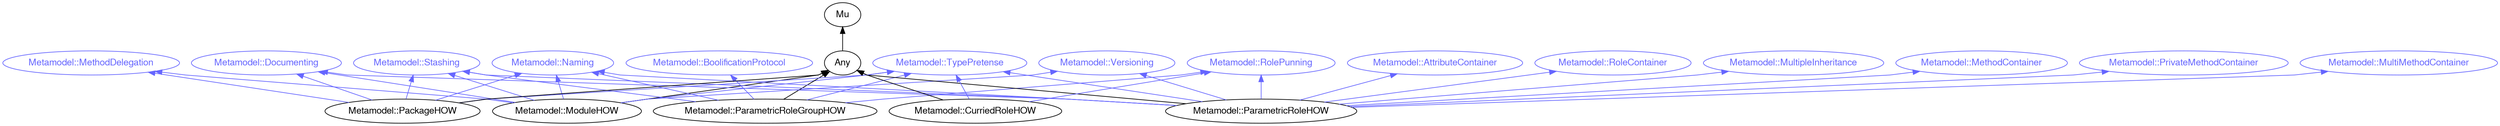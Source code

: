 digraph "perl6-type-graph" {
    rankdir=BT;
    splines=polyline;
    overlap=false; 
    // Types
    "Metamodel::TypePretense" [color="#6666FF", fontcolor="#6666FF", href="/type/Metamodel::TypePretense", fontname="FreeSans"];
    "Mu" [color="#000000", fontcolor="#000000", href="/type/Mu", fontname="FreeSans"];
    "Any" [color="#000000", fontcolor="#000000", href="/type/Any", fontname="FreeSans"];
    "Metamodel::Naming" [color="#6666FF", fontcolor="#6666FF", href="/type/Metamodel::Naming", fontname="FreeSans"];
    "Metamodel::Documenting" [color="#6666FF", fontcolor="#6666FF", href="/type/Metamodel::Documenting", fontname="FreeSans"];
    "Metamodel::Versioning" [color="#6666FF", fontcolor="#6666FF", href="/type/Metamodel::Versioning", fontname="FreeSans"];
    "Metamodel::Stashing" [color="#6666FF", fontcolor="#6666FF", href="/type/Metamodel::Stashing", fontname="FreeSans"];
    "Metamodel::MethodDelegation" [color="#6666FF", fontcolor="#6666FF", href="/type/Metamodel::MethodDelegation", fontname="FreeSans"];
    "Metamodel::ModuleHOW" [color="#000000", fontcolor="#000000", href="/type/Metamodel::ModuleHOW", fontname="FreeSans"];
    "Metamodel::RolePunning" [color="#6666FF", fontcolor="#6666FF", href="/type/Metamodel::RolePunning", fontname="FreeSans"];
    "Metamodel::BoolificationProtocol" [color="#6666FF", fontcolor="#6666FF", href="/type/Metamodel::BoolificationProtocol", fontname="FreeSans"];
    "Metamodel::ParametricRoleGroupHOW" [color="#000000", fontcolor="#000000", href="/type/Metamodel::ParametricRoleGroupHOW", fontname="FreeSans"];
    "Metamodel::MethodContainer" [color="#6666FF", fontcolor="#6666FF", href="/type/Metamodel::MethodContainer", fontname="FreeSans"];
    "Metamodel::PrivateMethodContainer" [color="#6666FF", fontcolor="#6666FF", href="/type/Metamodel::PrivateMethodContainer", fontname="FreeSans"];
    "Metamodel::MultiMethodContainer" [color="#6666FF", fontcolor="#6666FF", href="/type/Metamodel::MultiMethodContainer", fontname="FreeSans"];
    "Metamodel::AttributeContainer" [color="#6666FF", fontcolor="#6666FF", href="/type/Metamodel::AttributeContainer", fontname="FreeSans"];
    "Metamodel::RoleContainer" [color="#6666FF", fontcolor="#6666FF", href="/type/Metamodel::RoleContainer", fontname="FreeSans"];
    "Metamodel::MultipleInheritance" [color="#6666FF", fontcolor="#6666FF", href="/type/Metamodel::MultipleInheritance", fontname="FreeSans"];
    "Metamodel::ParametricRoleHOW" [color="#000000", fontcolor="#000000", href="/type/Metamodel::ParametricRoleHOW", fontname="FreeSans"];
    "Metamodel::PackageHOW" [color="#000000", fontcolor="#000000", href="/type/Metamodel::PackageHOW", fontname="FreeSans"];
    "Metamodel::CurriedRoleHOW" [color="#000000", fontcolor="#000000", href="/type/Metamodel::CurriedRoleHOW", fontname="FreeSans"];

    // Superclasses
    "Any" -> "Mu" [color="#000000"];
    "Metamodel::ModuleHOW" -> "Any" [color="#000000"];
    "Metamodel::ParametricRoleGroupHOW" -> "Any" [color="#000000"];
    "Metamodel::ParametricRoleHOW" -> "Any" [color="#000000"];
    "Metamodel::PackageHOW" -> "Any" [color="#000000"];
    "Metamodel::CurriedRoleHOW" -> "Any" [color="#000000"];

    // Roles
    "Metamodel::ModuleHOW" -> "Metamodel::Naming" [color="#6666FF"];
    "Metamodel::ModuleHOW" -> "Metamodel::Documenting" [color="#6666FF"];
    "Metamodel::ModuleHOW" -> "Metamodel::Versioning" [color="#6666FF"];
    "Metamodel::ModuleHOW" -> "Metamodel::Stashing" [color="#6666FF"];
    "Metamodel::ModuleHOW" -> "Metamodel::TypePretense" [color="#6666FF"];
    "Metamodel::ModuleHOW" -> "Metamodel::MethodDelegation" [color="#6666FF"];
    "Metamodel::ParametricRoleGroupHOW" -> "Metamodel::Naming" [color="#6666FF"];
    "Metamodel::ParametricRoleGroupHOW" -> "Metamodel::Stashing" [color="#6666FF"];
    "Metamodel::ParametricRoleGroupHOW" -> "Metamodel::TypePretense" [color="#6666FF"];
    "Metamodel::ParametricRoleGroupHOW" -> "Metamodel::RolePunning" [color="#6666FF"];
    "Metamodel::ParametricRoleGroupHOW" -> "Metamodel::BoolificationProtocol" [color="#6666FF"];
    "Metamodel::ParametricRoleHOW" -> "Metamodel::Naming" [color="#6666FF"];
    "Metamodel::ParametricRoleHOW" -> "Metamodel::Documenting" [color="#6666FF"];
    "Metamodel::ParametricRoleHOW" -> "Metamodel::Versioning" [color="#6666FF"];
    "Metamodel::ParametricRoleHOW" -> "Metamodel::MethodContainer" [color="#6666FF"];
    "Metamodel::ParametricRoleHOW" -> "Metamodel::PrivateMethodContainer" [color="#6666FF"];
    "Metamodel::ParametricRoleHOW" -> "Metamodel::MultiMethodContainer" [color="#6666FF"];
    "Metamodel::ParametricRoleHOW" -> "Metamodel::AttributeContainer" [color="#6666FF"];
    "Metamodel::ParametricRoleHOW" -> "Metamodel::RoleContainer" [color="#6666FF"];
    "Metamodel::ParametricRoleHOW" -> "Metamodel::MultipleInheritance" [color="#6666FF"];
    "Metamodel::ParametricRoleHOW" -> "Metamodel::Stashing" [color="#6666FF"];
    "Metamodel::ParametricRoleHOW" -> "Metamodel::TypePretense" [color="#6666FF"];
    "Metamodel::ParametricRoleHOW" -> "Metamodel::RolePunning" [color="#6666FF"];
    "Metamodel::PackageHOW" -> "Metamodel::Naming" [color="#6666FF"];
    "Metamodel::PackageHOW" -> "Metamodel::Documenting" [color="#6666FF"];
    "Metamodel::PackageHOW" -> "Metamodel::Stashing" [color="#6666FF"];
    "Metamodel::PackageHOW" -> "Metamodel::TypePretense" [color="#6666FF"];
    "Metamodel::PackageHOW" -> "Metamodel::MethodDelegation" [color="#6666FF"];
    "Metamodel::CurriedRoleHOW" -> "Metamodel::RolePunning" [color="#6666FF"];
    "Metamodel::CurriedRoleHOW" -> "Metamodel::TypePretense" [color="#6666FF"];
}
